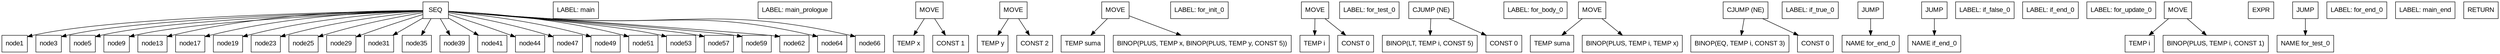 digraph IR {
  node [shape=box, fontname="Arial"];
  node0 [label="SEQ"];
  node2 [label="LABEL: main"];
  node0 -> node1;
  node4 [label="LABEL: main_prologue"];
  node0 -> node3;
  node6 [label="MOVE"];
  node7 [label="TEMP x"];
  node6 -> node7;
  node8 [label="CONST 1"];
  node6 -> node8;
  node0 -> node5;
  node10 [label="MOVE"];
  node11 [label="TEMP y"];
  node10 -> node11;
  node12 [label="CONST 2"];
  node10 -> node12;
  node0 -> node9;
  node14 [label="MOVE"];
  node15 [label="TEMP suma"];
  node14 -> node15;
  node16 [label="BINOP(PLUS, TEMP x, BINOP(PLUS, TEMP y, CONST 5))"];
  node14 -> node16;
  node0 -> node13;
  node18 [label="LABEL: for_init_0"];
  node0 -> node17;
  node20 [label="MOVE"];
  node21 [label="TEMP i"];
  node20 -> node21;
  node22 [label="CONST 0"];
  node20 -> node22;
  node0 -> node19;
  node24 [label="LABEL: for_test_0"];
  node0 -> node23;
  node26 [label="CJUMP (NE)"];
  node27 [label="BINOP(LT, TEMP i, CONST 5)"];
  node26 -> node27;
  node28 [label="CONST 0"];
  node26 -> node28;
  node0 -> node25;
  node30 [label="LABEL: for_body_0"];
  node0 -> node29;
  node32 [label="MOVE"];
  node33 [label="TEMP suma"];
  node32 -> node33;
  node34 [label="BINOP(PLUS, TEMP i, TEMP x)"];
  node32 -> node34;
  node0 -> node31;
  node36 [label="CJUMP (NE)"];
  node37 [label="BINOP(EQ, TEMP i, CONST 3)"];
  node36 -> node37;
  node38 [label="CONST 0"];
  node36 -> node38;
  node0 -> node35;
  node40 [label="LABEL: if_true_0"];
  node0 -> node39;
  node42 [label="JUMP"];
  node43 [label="NAME for_end_0"];
  node42 -> node43;
  node0 -> node41;
  node45 [label="JUMP"];
  node46 [label="NAME if_end_0"];
  node45 -> node46;
  node0 -> node44;
  node48 [label="LABEL: if_false_0"];
  node0 -> node47;
  node50 [label="LABEL: if_end_0"];
  node0 -> node49;
  node52 [label="LABEL: for_update_0"];
  node0 -> node51;
  node54 [label="MOVE"];
  node55 [label="TEMP i"];
  node54 -> node55;
  node56 [label="BINOP(PLUS, TEMP i, CONST 1)"];
  node54 -> node56;
  node0 -> node53;
  node58 [label="EXPR"];
  node0 -> node57;
  node60 [label="JUMP"];
  node61 [label="NAME for_test_0"];
  node60 -> node61;
  node0 -> node59;
  node63 [label="LABEL: for_end_0"];
  node0 -> node62;
  node65 [label="LABEL: main_end"];
  node0 -> node64;
  node67 [label="RETURN"];
  node0 -> node66;
}

